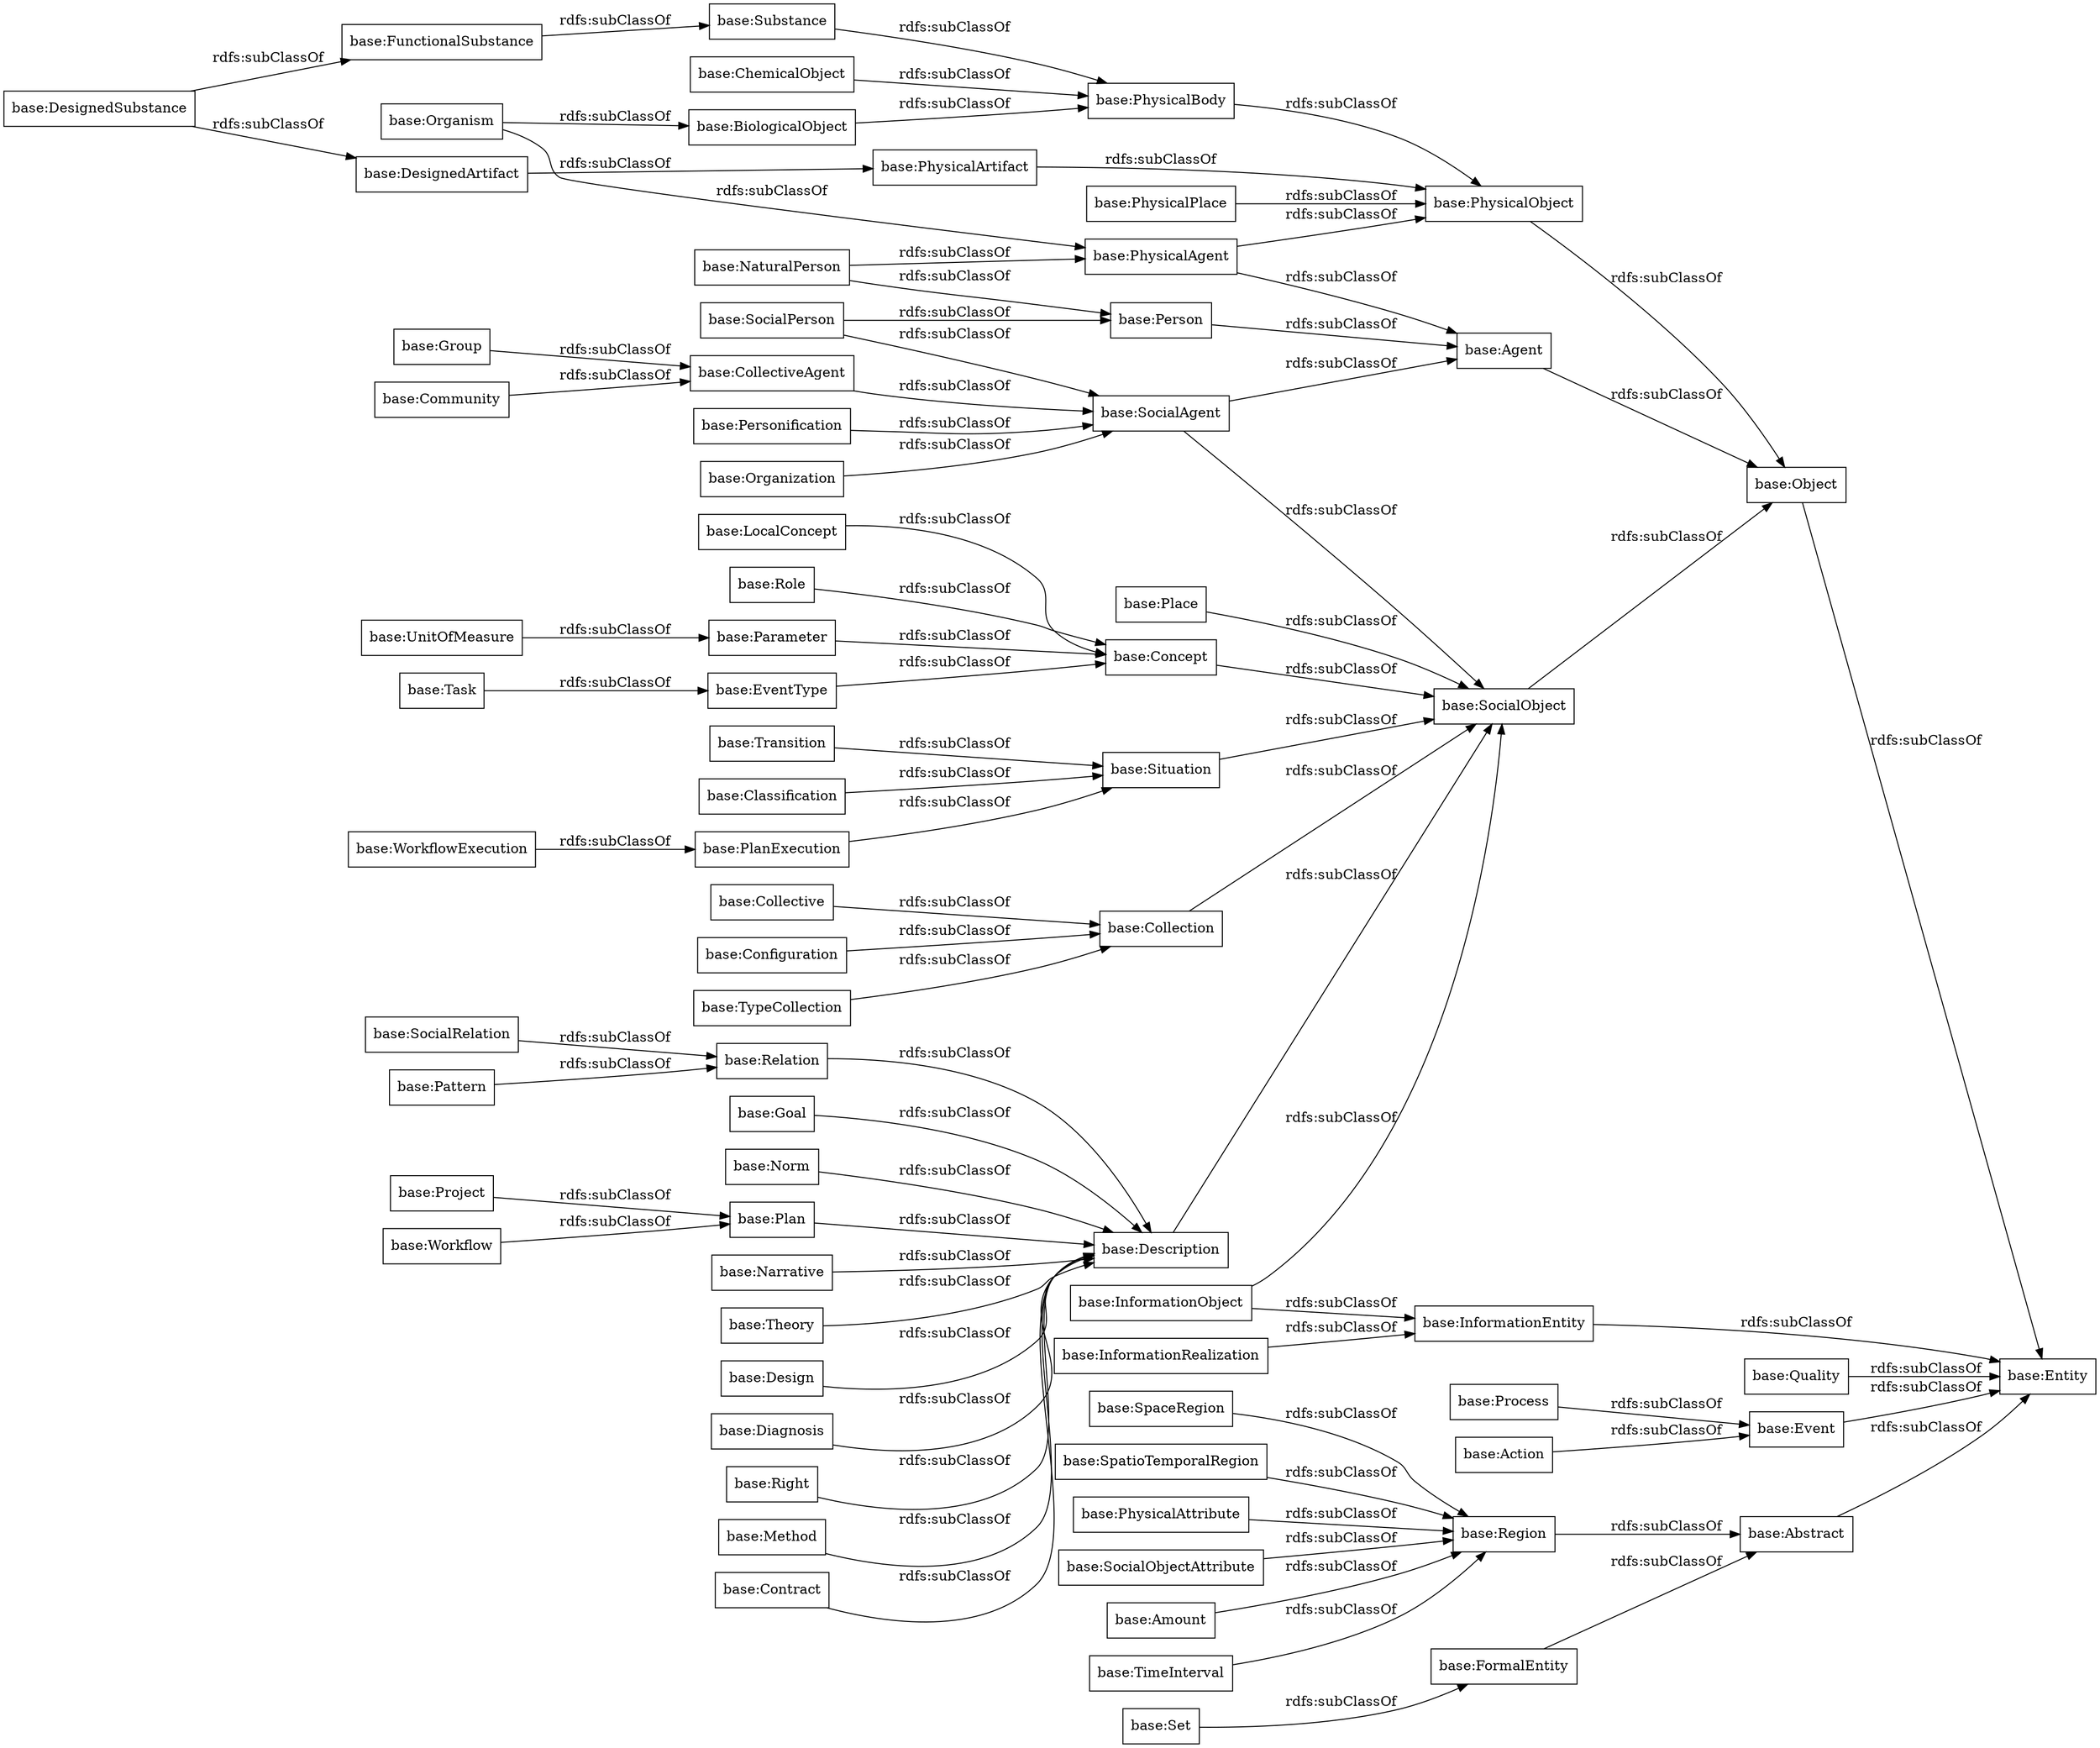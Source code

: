 digraph ar2dtool_diagram { 
rankdir=LR;
size="1000"
node [shape = rectangle, color="black"]; "base:Collective" "base:FunctionalSubstance" "base:Method" "base:Parameter" "base:EventType" "base:ChemicalObject" "base:Object" "base:Transition" "base:Contract" "base:Relation" "base:LocalConcept" "base:Set" "base:Event" "base:DesignedSubstance" "base:Person" "base:Collection" "base:Action" "base:Configuration" "base:Region" "base:Description" "base:Goal" "base:PhysicalBody" "base:SocialRelation" "base:Project" "base:SpatioTemporalRegion" "base:DesignedArtifact" "base:InformationRealization" "base:PhysicalAttribute" "base:Place" "base:FormalEntity" "base:TypeCollection" "base:Concept" "base:Personification" "base:PhysicalAgent" "base:Organization" "base:Norm" "base:Task" "base:SocialObject" "base:PhysicalArtifact" "base:Classification" "base:SocialObjectAttribute" "base:Process" "base:Group" "base:Workflow" "base:Community" "base:Organism" "base:Plan" "base:Entity" "base:SocialAgent" "base:Amount" "base:Narrative" "base:Agent" "base:TimeInterval" "base:PlanExecution" "base:Theory" "base:InformationObject" "base:Pattern" "base:BiologicalObject" "base:Quality" "base:InformationEntity" "base:Design" "base:CollectiveAgent" "base:SpaceRegion" "base:SocialPerson" "base:PhysicalPlace" "base:PhysicalObject" "base:Substance" "base:Situation" "base:NaturalPerson" "base:WorkflowExecution" "base:Role" "base:UnitOfMeasure" "base:Diagnosis" "base:Right" "base:Abstract" ; /*classes style*/
	"base:Diagnosis" -> "base:Description" [ label = "rdfs:subClassOf" ];
	"base:SocialObjectAttribute" -> "base:Region" [ label = "rdfs:subClassOf" ];
	"base:Agent" -> "base:Object" [ label = "rdfs:subClassOf" ];
	"base:Person" -> "base:Agent" [ label = "rdfs:subClassOf" ];
	"base:Abstract" -> "base:Entity" [ label = "rdfs:subClassOf" ];
	"base:ChemicalObject" -> "base:PhysicalBody" [ label = "rdfs:subClassOf" ];
	"base:InformationRealization" -> "base:InformationEntity" [ label = "rdfs:subClassOf" ];
	"base:LocalConcept" -> "base:Concept" [ label = "rdfs:subClassOf" ];
	"base:Transition" -> "base:Situation" [ label = "rdfs:subClassOf" ];
	"base:FormalEntity" -> "base:Abstract" [ label = "rdfs:subClassOf" ];
	"base:PhysicalBody" -> "base:PhysicalObject" [ label = "rdfs:subClassOf" ];
	"base:Community" -> "base:CollectiveAgent" [ label = "rdfs:subClassOf" ];
	"base:Place" -> "base:SocialObject" [ label = "rdfs:subClassOf" ];
	"base:Project" -> "base:Plan" [ label = "rdfs:subClassOf" ];
	"base:SpaceRegion" -> "base:Region" [ label = "rdfs:subClassOf" ];
	"base:SocialAgent" -> "base:Agent" [ label = "rdfs:subClassOf" ];
	"base:SocialAgent" -> "base:SocialObject" [ label = "rdfs:subClassOf" ];
	"base:Group" -> "base:CollectiveAgent" [ label = "rdfs:subClassOf" ];
	"base:SocialPerson" -> "base:SocialAgent" [ label = "rdfs:subClassOf" ];
	"base:SocialPerson" -> "base:Person" [ label = "rdfs:subClassOf" ];
	"base:TimeInterval" -> "base:Region" [ label = "rdfs:subClassOf" ];
	"base:TypeCollection" -> "base:Collection" [ label = "rdfs:subClassOf" ];
	"base:Plan" -> "base:Description" [ label = "rdfs:subClassOf" ];
	"base:Configuration" -> "base:Collection" [ label = "rdfs:subClassOf" ];
	"base:Parameter" -> "base:Concept" [ label = "rdfs:subClassOf" ];
	"base:Theory" -> "base:Description" [ label = "rdfs:subClassOf" ];
	"base:Description" -> "base:SocialObject" [ label = "rdfs:subClassOf" ];
	"base:BiologicalObject" -> "base:PhysicalBody" [ label = "rdfs:subClassOf" ];
	"base:Collection" -> "base:SocialObject" [ label = "rdfs:subClassOf" ];
	"base:Substance" -> "base:PhysicalBody" [ label = "rdfs:subClassOf" ];
	"base:Event" -> "base:Entity" [ label = "rdfs:subClassOf" ];
	"base:Personification" -> "base:SocialAgent" [ label = "rdfs:subClassOf" ];
	"base:Situation" -> "base:SocialObject" [ label = "rdfs:subClassOf" ];
	"base:EventType" -> "base:Concept" [ label = "rdfs:subClassOf" ];
	"base:Amount" -> "base:Region" [ label = "rdfs:subClassOf" ];
	"base:Region" -> "base:Abstract" [ label = "rdfs:subClassOf" ];
	"base:UnitOfMeasure" -> "base:Parameter" [ label = "rdfs:subClassOf" ];
	"base:Goal" -> "base:Description" [ label = "rdfs:subClassOf" ];
	"base:SocialObject" -> "base:Object" [ label = "rdfs:subClassOf" ];
	"base:DesignedArtifact" -> "base:PhysicalArtifact" [ label = "rdfs:subClassOf" ];
	"base:Right" -> "base:Description" [ label = "rdfs:subClassOf" ];
	"base:Organism" -> "base:PhysicalAgent" [ label = "rdfs:subClassOf" ];
	"base:Organism" -> "base:BiologicalObject" [ label = "rdfs:subClassOf" ];
	"base:Quality" -> "base:Entity" [ label = "rdfs:subClassOf" ];
	"base:Organization" -> "base:SocialAgent" [ label = "rdfs:subClassOf" ];
	"base:Object" -> "base:Entity" [ label = "rdfs:subClassOf" ];
	"base:Process" -> "base:Event" [ label = "rdfs:subClassOf" ];
	"base:SpatioTemporalRegion" -> "base:Region" [ label = "rdfs:subClassOf" ];
	"base:PhysicalObject" -> "base:Object" [ label = "rdfs:subClassOf" ];
	"base:InformationEntity" -> "base:Entity" [ label = "rdfs:subClassOf" ];
	"base:CollectiveAgent" -> "base:SocialAgent" [ label = "rdfs:subClassOf" ];
	"base:Classification" -> "base:Situation" [ label = "rdfs:subClassOf" ];
	"base:PhysicalAgent" -> "base:Agent" [ label = "rdfs:subClassOf" ];
	"base:PhysicalAgent" -> "base:PhysicalObject" [ label = "rdfs:subClassOf" ];
	"base:SocialRelation" -> "base:Relation" [ label = "rdfs:subClassOf" ];
	"base:Role" -> "base:Concept" [ label = "rdfs:subClassOf" ];
	"base:InformationObject" -> "base:SocialObject" [ label = "rdfs:subClassOf" ];
	"base:InformationObject" -> "base:InformationEntity" [ label = "rdfs:subClassOf" ];
	"base:Collective" -> "base:Collection" [ label = "rdfs:subClassOf" ];
	"base:PhysicalPlace" -> "base:PhysicalObject" [ label = "rdfs:subClassOf" ];
	"base:FunctionalSubstance" -> "base:Substance" [ label = "rdfs:subClassOf" ];
	"base:Method" -> "base:Description" [ label = "rdfs:subClassOf" ];
	"base:DesignedSubstance" -> "base:FunctionalSubstance" [ label = "rdfs:subClassOf" ];
	"base:DesignedSubstance" -> "base:DesignedArtifact" [ label = "rdfs:subClassOf" ];
	"base:WorkflowExecution" -> "base:PlanExecution" [ label = "rdfs:subClassOf" ];
	"base:Concept" -> "base:SocialObject" [ label = "rdfs:subClassOf" ];
	"base:Task" -> "base:EventType" [ label = "rdfs:subClassOf" ];
	"base:PhysicalArtifact" -> "base:PhysicalObject" [ label = "rdfs:subClassOf" ];
	"base:Norm" -> "base:Description" [ label = "rdfs:subClassOf" ];
	"base:PlanExecution" -> "base:Situation" [ label = "rdfs:subClassOf" ];
	"base:Narrative" -> "base:Description" [ label = "rdfs:subClassOf" ];
	"base:Workflow" -> "base:Plan" [ label = "rdfs:subClassOf" ];
	"base:PhysicalAttribute" -> "base:Region" [ label = "rdfs:subClassOf" ];
	"base:Action" -> "base:Event" [ label = "rdfs:subClassOf" ];
	"base:Design" -> "base:Description" [ label = "rdfs:subClassOf" ];
	"base:Contract" -> "base:Description" [ label = "rdfs:subClassOf" ];
	"base:Relation" -> "base:Description" [ label = "rdfs:subClassOf" ];
	"base:Set" -> "base:FormalEntity" [ label = "rdfs:subClassOf" ];
	"base:Pattern" -> "base:Relation" [ label = "rdfs:subClassOf" ];
	"base:NaturalPerson" -> "base:PhysicalAgent" [ label = "rdfs:subClassOf" ];
	"base:NaturalPerson" -> "base:Person" [ label = "rdfs:subClassOf" ];

}
